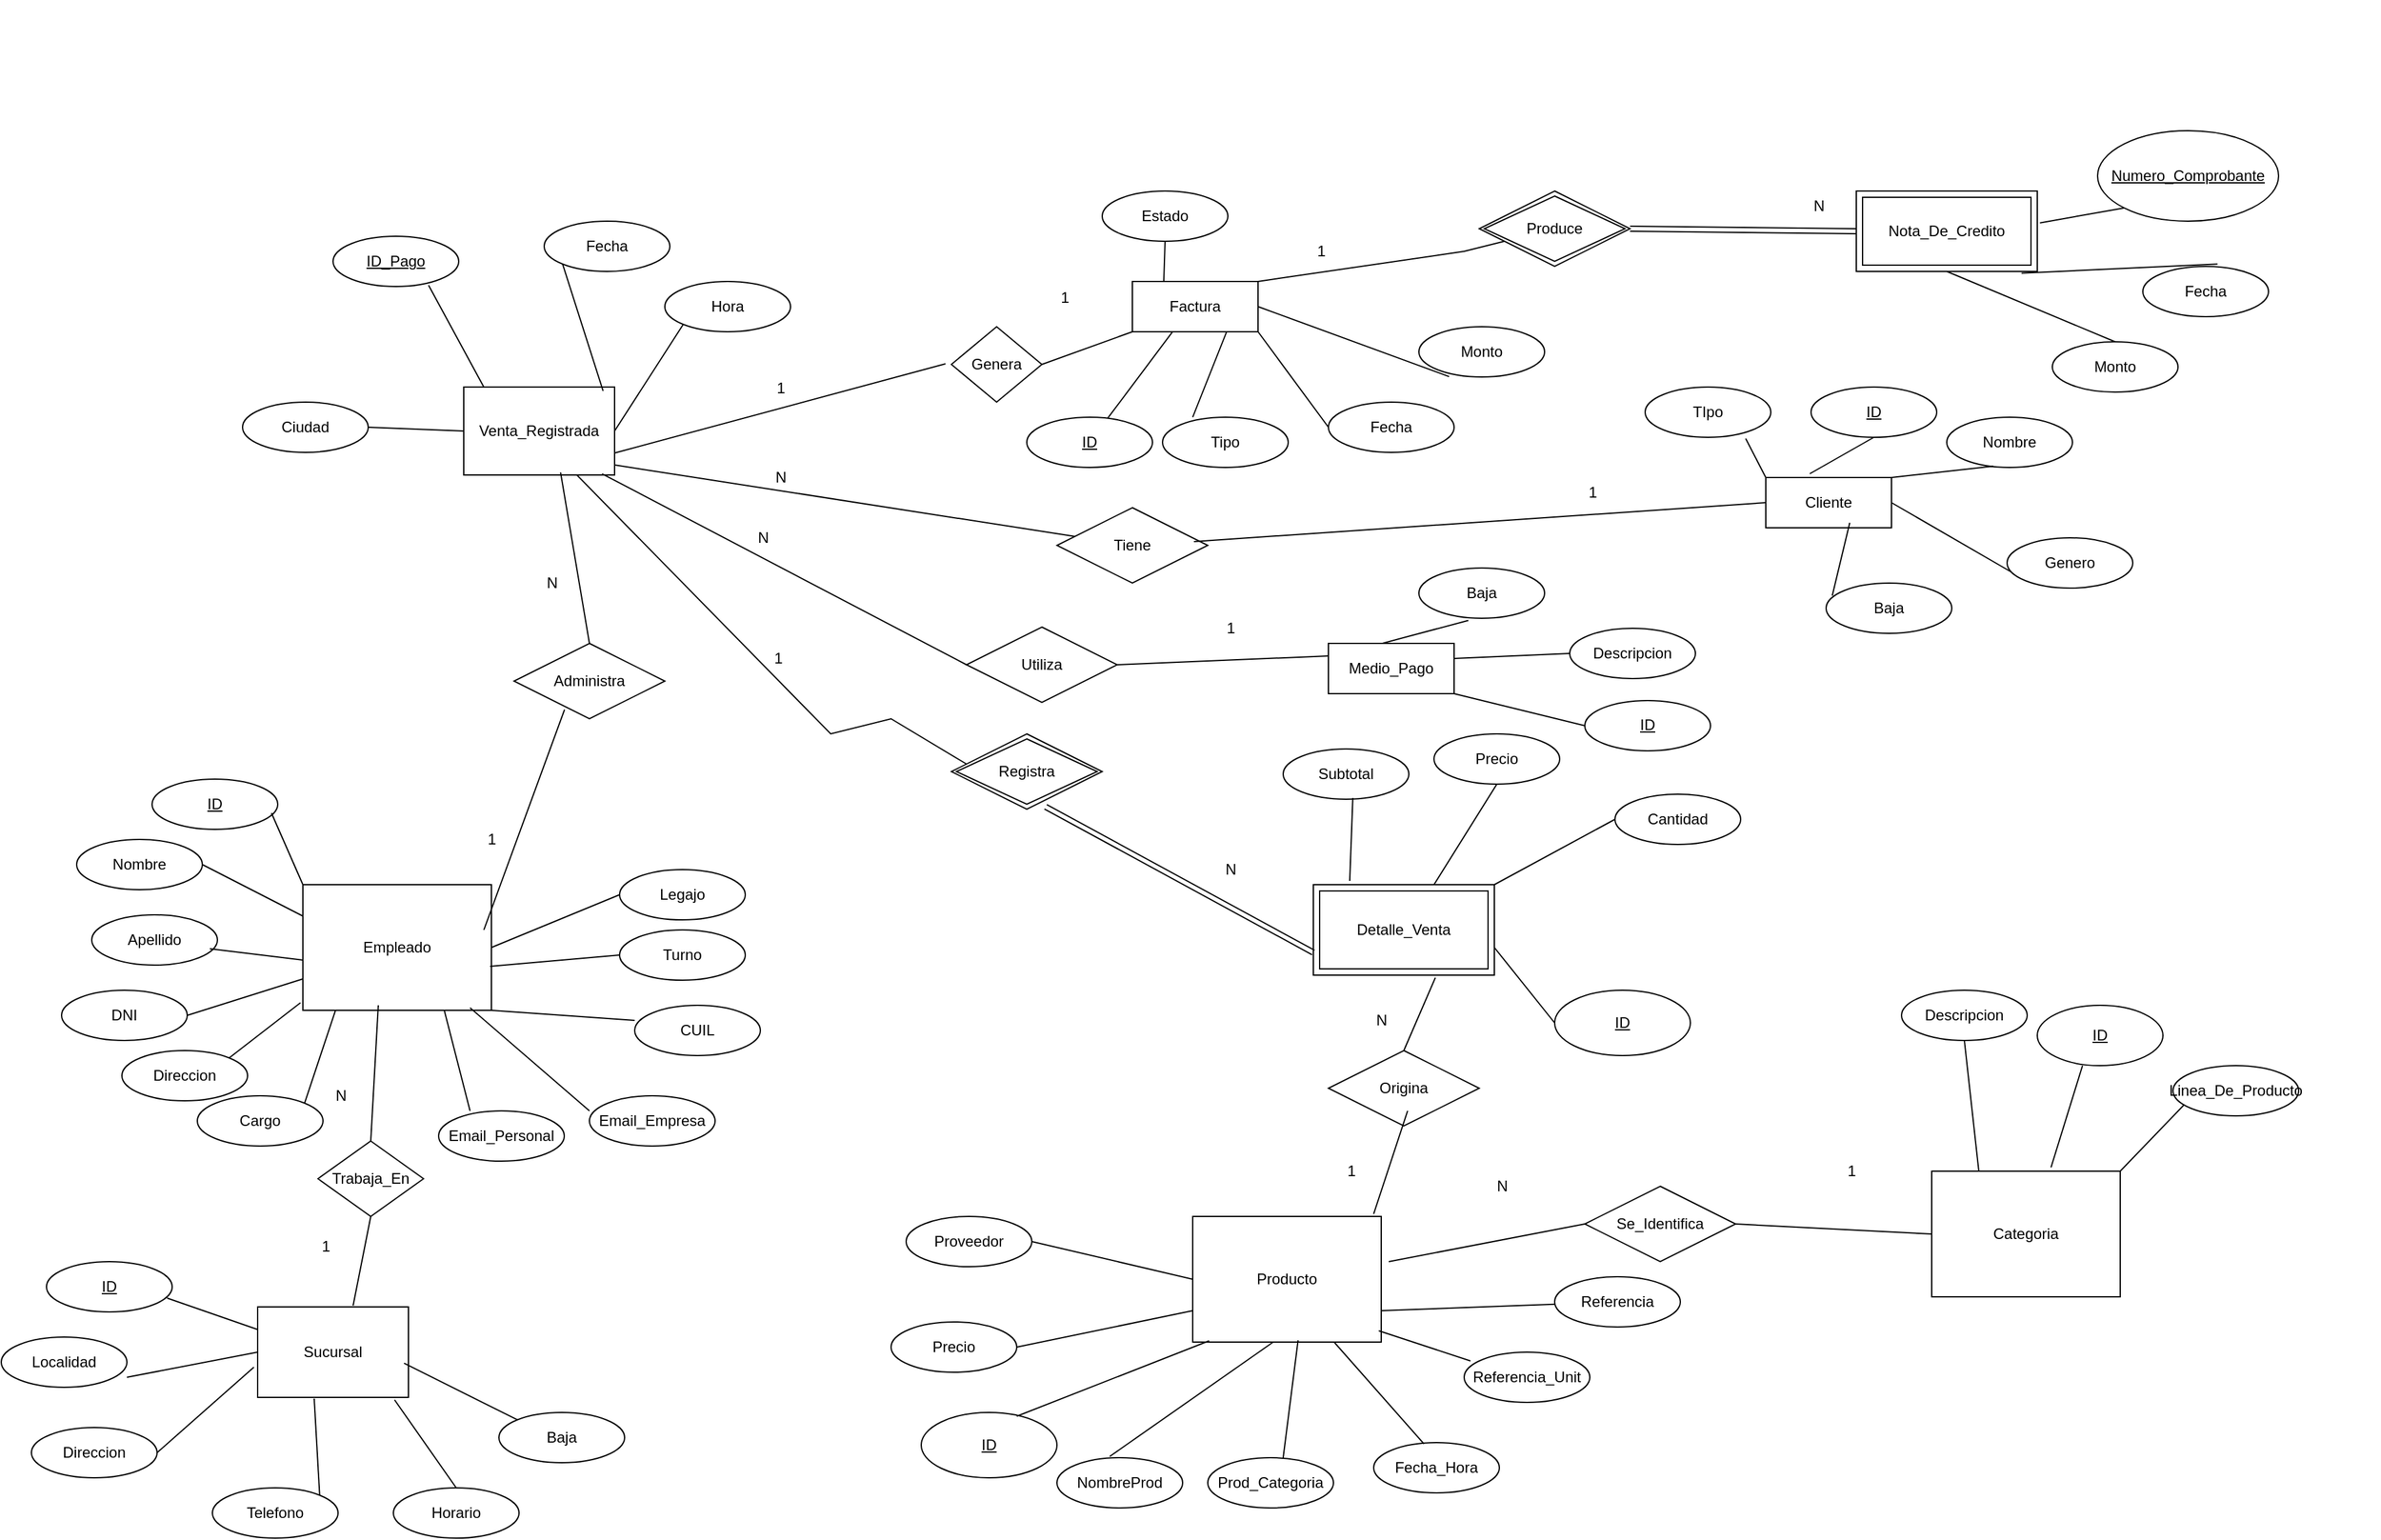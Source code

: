 <mxfile version="26.0.16">
  <diagram name="Página-1" id="UsycYZGFSsphmftQ30QH">
    <mxGraphModel dx="1183" dy="2672" grid="1" gridSize="12" guides="0" tooltips="1" connect="1" arrows="1" fold="1" page="1" pageScale="1" pageWidth="2200" pageHeight="2200" math="0" shadow="0">
      <root>
        <mxCell id="0" />
        <mxCell id="1" parent="0" />
        <mxCell id="an_xKArvUmKsYVzUiVtq-6" value="Venta_Registrada" style="whiteSpace=wrap;html=1;align=center;perimeterSpacing=0;strokeWidth=1;" parent="1" vertex="1">
          <mxGeometry x="512" y="252" width="120" height="70" as="geometry" />
        </mxCell>
        <mxCell id="an_xKArvUmKsYVzUiVtq-10" value="Ciudad" style="ellipse;whiteSpace=wrap;html=1;align=center;" parent="1" vertex="1">
          <mxGeometry x="336" y="264" width="100" height="40" as="geometry" />
        </mxCell>
        <mxCell id="an_xKArvUmKsYVzUiVtq-11" value="Cliente" style="whiteSpace=wrap;html=1;align=center;" parent="1" vertex="1">
          <mxGeometry x="1548" y="324" width="100" height="40" as="geometry" />
        </mxCell>
        <mxCell id="an_xKArvUmKsYVzUiVtq-12" value="ID_Pago" style="ellipse;whiteSpace=wrap;html=1;align=center;fontStyle=4;" parent="1" vertex="1">
          <mxGeometry x="408" y="132" width="100" height="40" as="geometry" />
        </mxCell>
        <mxCell id="an_xKArvUmKsYVzUiVtq-13" value="ID" style="ellipse;whiteSpace=wrap;html=1;align=center;fontStyle=4;" parent="1" vertex="1">
          <mxGeometry x="1584" y="252" width="100" height="40" as="geometry" />
        </mxCell>
        <mxCell id="an_xKArvUmKsYVzUiVtq-17" value="ID" style="ellipse;whiteSpace=wrap;html=1;align=center;fontStyle=4;" parent="1" vertex="1">
          <mxGeometry x="876" y="1068" width="108" height="52" as="geometry" />
        </mxCell>
        <mxCell id="an_xKArvUmKsYVzUiVtq-20" value="Fecha" style="ellipse;whiteSpace=wrap;html=1;align=center;" parent="1" vertex="1">
          <mxGeometry x="576" y="120" width="100" height="40" as="geometry" />
        </mxCell>
        <mxCell id="an_xKArvUmKsYVzUiVtq-26" value="Hora" style="ellipse;whiteSpace=wrap;html=1;align=center;" parent="1" vertex="1">
          <mxGeometry x="672" y="168" width="100" height="40" as="geometry" />
        </mxCell>
        <mxCell id="an_xKArvUmKsYVzUiVtq-27" value="Descripcion" style="ellipse;whiteSpace=wrap;html=1;align=center;" parent="1" vertex="1">
          <mxGeometry x="1392" y="444" width="100" height="40" as="geometry" />
        </mxCell>
        <mxCell id="an_xKArvUmKsYVzUiVtq-40" value="Tiene" style="shape=rhombus;perimeter=rhombusPerimeter;whiteSpace=wrap;html=1;align=center;" parent="1" vertex="1">
          <mxGeometry x="984" y="348" width="120" height="60" as="geometry" />
        </mxCell>
        <mxCell id="an_xKArvUmKsYVzUiVtq-42" value="Utiliza" style="shape=rhombus;perimeter=rhombusPerimeter;whiteSpace=wrap;html=1;align=center;" parent="1" vertex="1">
          <mxGeometry x="912" y="443" width="120" height="60" as="geometry" />
        </mxCell>
        <mxCell id="an_xKArvUmKsYVzUiVtq-43" value="Administra" style="shape=rhombus;perimeter=rhombusPerimeter;whiteSpace=wrap;html=1;align=center;" parent="1" vertex="1">
          <mxGeometry x="552" y="456" width="120" height="60" as="geometry" />
        </mxCell>
        <mxCell id="an_xKArvUmKsYVzUiVtq-47" value="1" style="text;html=1;align=center;verticalAlign=middle;resizable=0;points=[];autosize=1;strokeColor=none;fillColor=none;" parent="1" vertex="1">
          <mxGeometry x="1392" y="324" width="36" height="24" as="geometry" />
        </mxCell>
        <mxCell id="an_xKArvUmKsYVzUiVtq-51" value="Nombre" style="ellipse;whiteSpace=wrap;html=1;align=center;" parent="1" vertex="1">
          <mxGeometry x="1692" y="276" width="100" height="40" as="geometry" />
        </mxCell>
        <mxCell id="an_xKArvUmKsYVzUiVtq-52" value="Genero" style="ellipse;whiteSpace=wrap;html=1;align=center;" parent="1" vertex="1">
          <mxGeometry x="1740" y="372" width="100" height="40" as="geometry" />
        </mxCell>
        <mxCell id="an_xKArvUmKsYVzUiVtq-55" value="TIpo" style="ellipse;whiteSpace=wrap;html=1;align=center;" parent="1" vertex="1">
          <mxGeometry x="1452" y="252" width="100" height="40" as="geometry" />
        </mxCell>
        <mxCell id="an_xKArvUmKsYVzUiVtq-58" value="N" style="text;html=1;align=center;verticalAlign=middle;resizable=0;points=[];autosize=1;strokeColor=none;fillColor=none;" parent="1" vertex="1">
          <mxGeometry x="732" y="360" width="36" height="24" as="geometry" />
        </mxCell>
        <mxCell id="an_xKArvUmKsYVzUiVtq-66" value="" style="endArrow=none;html=1;rounded=0;entryX=0;entryY=0.5;entryDx=0;entryDy=0;exitX=0.908;exitY=0.45;exitDx=0;exitDy=0;exitPerimeter=0;" parent="1" source="an_xKArvUmKsYVzUiVtq-40" target="an_xKArvUmKsYVzUiVtq-11" edge="1">
          <mxGeometry width="50" height="50" relative="1" as="geometry">
            <mxPoint x="1044" y="458" as="sourcePoint" />
            <mxPoint x="1094" y="408" as="targetPoint" />
          </mxGeometry>
        </mxCell>
        <mxCell id="an_xKArvUmKsYVzUiVtq-67" value="Medio_Pago" style="whiteSpace=wrap;html=1;align=center;" parent="1" vertex="1">
          <mxGeometry x="1200" y="456" width="100" height="40" as="geometry" />
        </mxCell>
        <mxCell id="an_xKArvUmKsYVzUiVtq-68" value="1" style="text;html=1;align=center;verticalAlign=middle;resizable=0;points=[];autosize=1;strokeColor=none;fillColor=none;" parent="1" vertex="1">
          <mxGeometry x="1104" y="432" width="36" height="24" as="geometry" />
        </mxCell>
        <mxCell id="an_xKArvUmKsYVzUiVtq-73" value="ID" style="ellipse;whiteSpace=wrap;html=1;align=center;fontStyle=4;" parent="1" vertex="1">
          <mxGeometry x="1404" y="501.48" width="100" height="40" as="geometry" />
        </mxCell>
        <mxCell id="an_xKArvUmKsYVzUiVtq-75" value="" style="endArrow=none;html=1;rounded=0;entryX=0;entryY=0.25;entryDx=0;entryDy=0;exitX=1;exitY=0.5;exitDx=0;exitDy=0;" parent="1" source="an_xKArvUmKsYVzUiVtq-42" target="an_xKArvUmKsYVzUiVtq-67" edge="1">
          <mxGeometry width="50" height="50" relative="1" as="geometry">
            <mxPoint x="1068" y="529" as="sourcePoint" />
            <mxPoint x="1118" y="479" as="targetPoint" />
          </mxGeometry>
        </mxCell>
        <mxCell id="an_xKArvUmKsYVzUiVtq-77" value="N" style="text;html=1;align=center;verticalAlign=middle;resizable=0;points=[];autosize=1;strokeColor=none;fillColor=none;" parent="1" vertex="1">
          <mxGeometry x="746" y="312" width="36" height="24" as="geometry" />
        </mxCell>
        <mxCell id="an_xKArvUmKsYVzUiVtq-92" style="edgeStyle=none;rounded=0;orthogonalLoop=1;jettySize=auto;html=1;" parent="1" source="an_xKArvUmKsYVzUiVtq-82" edge="1">
          <mxGeometry relative="1" as="geometry">
            <mxPoint x="492" y="668" as="targetPoint" />
          </mxGeometry>
        </mxCell>
        <mxCell id="an_xKArvUmKsYVzUiVtq-82" value="Empleado" style="whiteSpace=wrap;html=1;align=center;" parent="1" vertex="1">
          <mxGeometry x="384" y="648" width="150" height="100" as="geometry" />
        </mxCell>
        <mxCell id="an_xKArvUmKsYVzUiVtq-85" value="ID" style="ellipse;whiteSpace=wrap;html=1;align=center;fontStyle=4;" parent="1" vertex="1">
          <mxGeometry x="264" y="564" width="100" height="40" as="geometry" />
        </mxCell>
        <mxCell id="an_xKArvUmKsYVzUiVtq-87" value="1" style="text;html=1;align=center;verticalAlign=middle;resizable=0;points=[];autosize=1;strokeColor=none;fillColor=none;" parent="1" vertex="1">
          <mxGeometry x="516" y="600" width="36" height="24" as="geometry" />
        </mxCell>
        <mxCell id="an_xKArvUmKsYVzUiVtq-89" value="N" style="text;html=1;align=center;verticalAlign=middle;resizable=0;points=[];autosize=1;strokeColor=none;fillColor=none;" parent="1" vertex="1">
          <mxGeometry x="564" y="396" width="36" height="24" as="geometry" />
        </mxCell>
        <mxCell id="an_xKArvUmKsYVzUiVtq-93" value="Email_Empresa" style="ellipse;whiteSpace=wrap;html=1;align=center;" parent="1" vertex="1">
          <mxGeometry x="612" y="816" width="100" height="40" as="geometry" />
        </mxCell>
        <mxCell id="an_xKArvUmKsYVzUiVtq-94" value="Email_Personal" style="ellipse;whiteSpace=wrap;html=1;align=center;" parent="1" vertex="1">
          <mxGeometry x="492" y="828" width="100" height="40" as="geometry" />
        </mxCell>
        <mxCell id="an_xKArvUmKsYVzUiVtq-95" value="Direccion" style="ellipse;whiteSpace=wrap;html=1;align=center;" parent="1" vertex="1">
          <mxGeometry x="240" y="780" width="100" height="40" as="geometry" />
        </mxCell>
        <mxCell id="an_xKArvUmKsYVzUiVtq-96" value="DNI" style="ellipse;whiteSpace=wrap;html=1;align=center;" parent="1" vertex="1">
          <mxGeometry x="192" y="732" width="100" height="40" as="geometry" />
        </mxCell>
        <mxCell id="an_xKArvUmKsYVzUiVtq-97" value="Apellido" style="ellipse;whiteSpace=wrap;html=1;align=center;" parent="1" vertex="1">
          <mxGeometry x="216" y="672" width="100" height="40" as="geometry" />
        </mxCell>
        <mxCell id="an_xKArvUmKsYVzUiVtq-98" value="Nombre" style="ellipse;whiteSpace=wrap;html=1;align=center;" parent="1" vertex="1">
          <mxGeometry x="204" y="612" width="100" height="40" as="geometry" />
        </mxCell>
        <mxCell id="an_xKArvUmKsYVzUiVtq-99" value="" style="endArrow=none;html=1;rounded=0;entryX=0.335;entryY=0.878;entryDx=0;entryDy=0;entryPerimeter=0;exitX=0.96;exitY=0.36;exitDx=0;exitDy=0;exitPerimeter=0;" parent="1" source="an_xKArvUmKsYVzUiVtq-82" target="an_xKArvUmKsYVzUiVtq-43" edge="1">
          <mxGeometry width="50" height="50" relative="1" as="geometry">
            <mxPoint x="576" y="686" as="sourcePoint" />
            <mxPoint x="626" y="636" as="targetPoint" />
          </mxGeometry>
        </mxCell>
        <mxCell id="an_xKArvUmKsYVzUiVtq-100" value="Descripcion" style="ellipse;whiteSpace=wrap;html=1;align=center;" parent="1" vertex="1">
          <mxGeometry x="1656" y="732" width="100" height="40" as="geometry" />
        </mxCell>
        <mxCell id="an_xKArvUmKsYVzUiVtq-101" value="Cargo" style="ellipse;whiteSpace=wrap;html=1;align=center;" parent="1" vertex="1">
          <mxGeometry x="300" y="816" width="100" height="40" as="geometry" />
        </mxCell>
        <mxCell id="an_xKArvUmKsYVzUiVtq-102" value="CUIL" style="ellipse;whiteSpace=wrap;html=1;align=center;" parent="1" vertex="1">
          <mxGeometry x="648" y="744" width="100" height="40" as="geometry" />
        </mxCell>
        <mxCell id="an_xKArvUmKsYVzUiVtq-105" value="Turno" style="ellipse;whiteSpace=wrap;html=1;align=center;" parent="1" vertex="1">
          <mxGeometry x="636" y="684" width="100" height="40" as="geometry" />
        </mxCell>
        <mxCell id="an_xKArvUmKsYVzUiVtq-117" value="ID" style="ellipse;whiteSpace=wrap;html=1;align=center;fontStyle=4;" parent="1" vertex="1">
          <mxGeometry x="1764" y="744" width="100" height="48" as="geometry" />
        </mxCell>
        <mxCell id="an_xKArvUmKsYVzUiVtq-120" value="Linea_De_Producto" style="ellipse;whiteSpace=wrap;html=1;align=center;" parent="1" vertex="1">
          <mxGeometry x="1872" y="792" width="100" height="40" as="geometry" />
        </mxCell>
        <mxCell id="an_xKArvUmKsYVzUiVtq-123" value="Categoria" style="whiteSpace=wrap;html=1;align=center;" parent="1" vertex="1">
          <mxGeometry x="1680" y="876" width="150" height="100" as="geometry" />
        </mxCell>
        <mxCell id="an_xKArvUmKsYVzUiVtq-125" value="Producto" style="whiteSpace=wrap;html=1;align=center;" parent="1" vertex="1">
          <mxGeometry x="1092" y="912" width="150" height="100" as="geometry" />
        </mxCell>
        <mxCell id="an_xKArvUmKsYVzUiVtq-129" value="Se_Identifica" style="shape=rhombus;perimeter=rhombusPerimeter;whiteSpace=wrap;html=1;align=center;" parent="1" vertex="1">
          <mxGeometry x="1404" y="888" width="120" height="60" as="geometry" />
        </mxCell>
        <mxCell id="an_xKArvUmKsYVzUiVtq-130" value="1" style="text;html=1;align=center;verticalAlign=middle;resizable=0;points=[];autosize=1;strokeColor=none;fillColor=none;" parent="1" vertex="1">
          <mxGeometry x="1598" y="864" width="36" height="24" as="geometry" />
        </mxCell>
        <mxCell id="an_xKArvUmKsYVzUiVtq-131" value="N" style="text;html=1;align=center;verticalAlign=middle;resizable=0;points=[];autosize=1;strokeColor=none;fillColor=none;" parent="1" vertex="1">
          <mxGeometry x="1320" y="876" width="36" height="24" as="geometry" />
        </mxCell>
        <mxCell id="an_xKArvUmKsYVzUiVtq-133" value="" style="endArrow=none;html=1;rounded=0;entryX=0;entryY=0.5;entryDx=0;entryDy=0;exitX=1;exitY=0.5;exitDx=0;exitDy=0;" parent="1" source="an_xKArvUmKsYVzUiVtq-129" target="an_xKArvUmKsYVzUiVtq-123" edge="1">
          <mxGeometry width="50" height="50" relative="1" as="geometry">
            <mxPoint x="1560" y="950" as="sourcePoint" />
            <mxPoint x="1610" y="900" as="targetPoint" />
          </mxGeometry>
        </mxCell>
        <mxCell id="an_xKArvUmKsYVzUiVtq-134" value="Precio" style="ellipse;whiteSpace=wrap;html=1;align=center;" parent="1" vertex="1">
          <mxGeometry x="852" y="996" width="100" height="40" as="geometry" />
        </mxCell>
        <mxCell id="an_xKArvUmKsYVzUiVtq-136" value="Referencia" style="ellipse;whiteSpace=wrap;html=1;align=center;" parent="1" vertex="1">
          <mxGeometry x="1380" y="960" width="100" height="40" as="geometry" />
        </mxCell>
        <mxCell id="an_xKArvUmKsYVzUiVtq-137" value="NombreProd" style="ellipse;whiteSpace=wrap;html=1;align=center;" parent="1" vertex="1">
          <mxGeometry x="984" y="1104" width="100" height="40" as="geometry" />
        </mxCell>
        <mxCell id="an_xKArvUmKsYVzUiVtq-139" value="Referencia_Unit" style="ellipse;whiteSpace=wrap;html=1;align=center;" parent="1" vertex="1">
          <mxGeometry x="1308" y="1020" width="100" height="40" as="geometry" />
        </mxCell>
        <mxCell id="an_xKArvUmKsYVzUiVtq-142" value="Fecha_Hora" style="ellipse;whiteSpace=wrap;html=1;align=center;" parent="1" vertex="1">
          <mxGeometry x="1236" y="1092" width="100" height="40" as="geometry" />
        </mxCell>
        <mxCell id="an_xKArvUmKsYVzUiVtq-149" value="Proveedor" style="ellipse;whiteSpace=wrap;html=1;align=center;" parent="1" vertex="1">
          <mxGeometry x="864" y="912" width="100" height="40" as="geometry" />
        </mxCell>
        <mxCell id="an_xKArvUmKsYVzUiVtq-152" value="ID" style="ellipse;whiteSpace=wrap;html=1;align=center;fontStyle=4;" parent="1" vertex="1">
          <mxGeometry x="1380" y="732" width="108" height="52" as="geometry" />
        </mxCell>
        <mxCell id="an_xKArvUmKsYVzUiVtq-155" value="Cantidad" style="ellipse;whiteSpace=wrap;html=1;align=center;" parent="1" vertex="1">
          <mxGeometry x="1428" y="576" width="100" height="40" as="geometry" />
        </mxCell>
        <mxCell id="an_xKArvUmKsYVzUiVtq-158" value="Origina" style="shape=rhombus;perimeter=rhombusPerimeter;whiteSpace=wrap;html=1;align=center;" parent="1" vertex="1">
          <mxGeometry x="1200" y="780" width="120" height="60" as="geometry" />
        </mxCell>
        <mxCell id="an_xKArvUmKsYVzUiVtq-160" value="" style="endArrow=none;html=1;rounded=0;entryX=0.5;entryY=1;entryDx=0;entryDy=0;" parent="1" edge="1">
          <mxGeometry width="50" height="50" relative="1" as="geometry">
            <mxPoint x="1236" y="910" as="sourcePoint" />
            <mxPoint x="1263" y="828" as="targetPoint" />
          </mxGeometry>
        </mxCell>
        <mxCell id="an_xKArvUmKsYVzUiVtq-162" value="N" style="text;html=1;align=center;verticalAlign=middle;resizable=0;points=[];autosize=1;strokeColor=none;fillColor=none;" parent="1" vertex="1">
          <mxGeometry x="1224" y="744" width="36" height="24" as="geometry" />
        </mxCell>
        <mxCell id="an_xKArvUmKsYVzUiVtq-163" value="1" style="text;html=1;align=center;verticalAlign=middle;resizable=0;points=[];autosize=1;strokeColor=none;fillColor=none;" parent="1" vertex="1">
          <mxGeometry x="1200" y="864" width="36" height="24" as="geometry" />
        </mxCell>
        <mxCell id="an_xKArvUmKsYVzUiVtq-168" value="" style="endArrow=none;html=1;rounded=0;entryX=0.75;entryY=1;entryDx=0;entryDy=0;exitX=0.1;exitY=0.4;exitDx=0;exitDy=0;exitPerimeter=0;" parent="1" source="an_xKArvUmKsYVzUiVtq-237" target="an_xKArvUmKsYVzUiVtq-6" edge="1">
          <mxGeometry width="50" height="50" relative="1" as="geometry">
            <mxPoint x="927.13" y="586.435" as="sourcePoint" />
            <mxPoint x="878" y="492" as="targetPoint" />
            <Array as="points">
              <mxPoint x="852" y="516" />
              <mxPoint x="804" y="528" />
            </Array>
          </mxGeometry>
        </mxCell>
        <mxCell id="an_xKArvUmKsYVzUiVtq-169" value="1" style="text;html=1;align=center;verticalAlign=middle;resizable=0;points=[];autosize=1;strokeColor=none;fillColor=none;" parent="1" vertex="1">
          <mxGeometry x="744" y="456" width="36" height="24" as="geometry" />
        </mxCell>
        <mxCell id="an_xKArvUmKsYVzUiVtq-170" value="N" style="text;html=1;align=center;verticalAlign=middle;resizable=0;points=[];autosize=1;strokeColor=none;fillColor=none;" parent="1" vertex="1">
          <mxGeometry x="1104" y="624" width="36" height="24" as="geometry" />
        </mxCell>
        <mxCell id="an_xKArvUmKsYVzUiVtq-172" value="Sucursal" style="whiteSpace=wrap;html=1;align=center;" parent="1" vertex="1">
          <mxGeometry x="348" y="984" width="120" height="72" as="geometry" />
        </mxCell>
        <mxCell id="an_xKArvUmKsYVzUiVtq-174" value="ID" style="ellipse;whiteSpace=wrap;html=1;align=center;fontStyle=4;" parent="1" vertex="1">
          <mxGeometry x="180" y="948" width="100" height="40" as="geometry" />
        </mxCell>
        <mxCell id="an_xKArvUmKsYVzUiVtq-176" value="Localidad" style="ellipse;whiteSpace=wrap;html=1;align=center;" parent="1" vertex="1">
          <mxGeometry x="144" y="1008" width="100" height="40" as="geometry" />
        </mxCell>
        <mxCell id="an_xKArvUmKsYVzUiVtq-177" value="Direccion" style="ellipse;whiteSpace=wrap;html=1;align=center;" parent="1" vertex="1">
          <mxGeometry x="168" y="1080" width="100" height="40" as="geometry" />
        </mxCell>
        <mxCell id="an_xKArvUmKsYVzUiVtq-178" value="Horario" style="ellipse;whiteSpace=wrap;html=1;align=center;" parent="1" vertex="1">
          <mxGeometry x="456" y="1128" width="100" height="40" as="geometry" />
        </mxCell>
        <mxCell id="an_xKArvUmKsYVzUiVtq-179" value="Telefono" style="ellipse;whiteSpace=wrap;html=1;align=center;" parent="1" vertex="1">
          <mxGeometry x="312" y="1128" width="100" height="40" as="geometry" />
        </mxCell>
        <mxCell id="an_xKArvUmKsYVzUiVtq-180" value="" style="endArrow=none;html=1;rounded=0;entryX=0;entryY=0.25;entryDx=0;entryDy=0;exitX=0.96;exitY=0.725;exitDx=0;exitDy=0;exitPerimeter=0;" parent="1" source="an_xKArvUmKsYVzUiVtq-174" target="an_xKArvUmKsYVzUiVtq-172" edge="1">
          <mxGeometry width="50" height="50" relative="1" as="geometry">
            <mxPoint x="276" y="998" as="sourcePoint" />
            <mxPoint x="326" y="948" as="targetPoint" />
          </mxGeometry>
        </mxCell>
        <mxCell id="an_xKArvUmKsYVzUiVtq-181" value="" style="endArrow=none;html=1;rounded=0;entryX=0;entryY=0.5;entryDx=0;entryDy=0;exitX=1;exitY=0.5;exitDx=0;exitDy=0;" parent="1" target="an_xKArvUmKsYVzUiVtq-172" edge="1">
          <mxGeometry width="50" height="50" relative="1" as="geometry">
            <mxPoint x="244" y="1040" as="sourcePoint" />
            <mxPoint x="302" y="1056" as="targetPoint" />
          </mxGeometry>
        </mxCell>
        <mxCell id="an_xKArvUmKsYVzUiVtq-182" value="" style="endArrow=none;html=1;rounded=0;entryX=-0.025;entryY=0.667;entryDx=0;entryDy=0;entryPerimeter=0;exitX=1;exitY=0.5;exitDx=0;exitDy=0;" parent="1" source="an_xKArvUmKsYVzUiVtq-177" target="an_xKArvUmKsYVzUiVtq-172" edge="1">
          <mxGeometry width="50" height="50" relative="1" as="geometry">
            <mxPoint x="276" y="1094" as="sourcePoint" />
            <mxPoint x="326" y="1044" as="targetPoint" />
          </mxGeometry>
        </mxCell>
        <mxCell id="an_xKArvUmKsYVzUiVtq-183" value="" style="endArrow=none;html=1;rounded=0;exitX=1;exitY=0;exitDx=0;exitDy=0;entryX=0.375;entryY=1.014;entryDx=0;entryDy=0;entryPerimeter=0;" parent="1" source="an_xKArvUmKsYVzUiVtq-179" target="an_xKArvUmKsYVzUiVtq-172" edge="1">
          <mxGeometry width="50" height="50" relative="1" as="geometry">
            <mxPoint x="432" y="1142" as="sourcePoint" />
            <mxPoint x="482" y="1092" as="targetPoint" />
          </mxGeometry>
        </mxCell>
        <mxCell id="an_xKArvUmKsYVzUiVtq-184" value="" style="endArrow=none;html=1;rounded=0;exitX=0.908;exitY=1.028;exitDx=0;exitDy=0;exitPerimeter=0;entryX=0.5;entryY=0;entryDx=0;entryDy=0;" parent="1" source="an_xKArvUmKsYVzUiVtq-172" target="an_xKArvUmKsYVzUiVtq-178" edge="1">
          <mxGeometry width="50" height="50" relative="1" as="geometry">
            <mxPoint x="504" y="1094" as="sourcePoint" />
            <mxPoint x="516" y="1116" as="targetPoint" />
          </mxGeometry>
        </mxCell>
        <mxCell id="an_xKArvUmKsYVzUiVtq-188" value="1" style="text;html=1;align=center;verticalAlign=middle;resizable=0;points=[];autosize=1;strokeColor=none;fillColor=none;" parent="1" vertex="1">
          <mxGeometry x="384" y="924" width="36" height="24" as="geometry" />
        </mxCell>
        <mxCell id="an_xKArvUmKsYVzUiVtq-189" value="N" style="text;html=1;align=center;verticalAlign=middle;resizable=0;points=[];autosize=1;strokeColor=none;fillColor=none;" parent="1" vertex="1">
          <mxGeometry x="396" y="804" width="36" height="24" as="geometry" />
        </mxCell>
        <mxCell id="an_xKArvUmKsYVzUiVtq-206" value="Factura" style="whiteSpace=wrap;html=1;align=center;" parent="1" vertex="1">
          <mxGeometry x="1044" y="168" width="100" height="40" as="geometry" />
        </mxCell>
        <mxCell id="an_xKArvUmKsYVzUiVtq-207" value="Genera" style="shape=rhombus;perimeter=rhombusPerimeter;whiteSpace=wrap;html=1;align=center;" parent="1" vertex="1">
          <mxGeometry x="900" y="204" width="72" height="60" as="geometry" />
        </mxCell>
        <mxCell id="an_xKArvUmKsYVzUiVtq-208" value="" style="endArrow=none;html=1;rounded=0;entryX=0;entryY=1;entryDx=0;entryDy=0;exitX=1;exitY=0.5;exitDx=0;exitDy=0;" parent="1" source="an_xKArvUmKsYVzUiVtq-207" target="an_xKArvUmKsYVzUiVtq-206" edge="1">
          <mxGeometry width="50" height="50" relative="1" as="geometry">
            <mxPoint x="972" y="266" as="sourcePoint" />
            <mxPoint x="1022" y="216" as="targetPoint" />
          </mxGeometry>
        </mxCell>
        <mxCell id="an_xKArvUmKsYVzUiVtq-209" value="" style="endArrow=none;html=1;rounded=0;entryX=-0.065;entryY=0.492;entryDx=0;entryDy=0;entryPerimeter=0;exitX=1;exitY=0.75;exitDx=0;exitDy=0;" parent="1" source="an_xKArvUmKsYVzUiVtq-6" target="an_xKArvUmKsYVzUiVtq-207" edge="1">
          <mxGeometry width="50" height="50" relative="1" as="geometry">
            <mxPoint x="660" y="300" as="sourcePoint" />
            <mxPoint x="840" y="240" as="targetPoint" />
          </mxGeometry>
        </mxCell>
        <mxCell id="an_xKArvUmKsYVzUiVtq-210" value="" style="endArrow=none;html=1;rounded=0;exitX=1;exitY=0.5;exitDx=0;exitDy=0;entryX=0;entryY=1;entryDx=0;entryDy=0;" parent="1" source="an_xKArvUmKsYVzUiVtq-6" target="an_xKArvUmKsYVzUiVtq-26" edge="1">
          <mxGeometry width="50" height="50" relative="1" as="geometry">
            <mxPoint x="720" y="242" as="sourcePoint" />
            <mxPoint x="770" y="192" as="targetPoint" />
          </mxGeometry>
        </mxCell>
        <mxCell id="an_xKArvUmKsYVzUiVtq-211" value="1" style="text;html=1;align=center;verticalAlign=middle;resizable=0;points=[];autosize=1;strokeColor=none;fillColor=none;" parent="1" vertex="1">
          <mxGeometry x="746" y="241" width="36" height="24" as="geometry" />
        </mxCell>
        <mxCell id="an_xKArvUmKsYVzUiVtq-212" value="1" style="text;html=1;align=center;verticalAlign=middle;resizable=0;points=[];autosize=1;strokeColor=none;fillColor=none;" parent="1" vertex="1">
          <mxGeometry x="972" y="169" width="36" height="24" as="geometry" />
        </mxCell>
        <mxCell id="an_xKArvUmKsYVzUiVtq-213" value="" style="endArrow=none;html=1;rounded=0;entryX=0;entryY=1;entryDx=0;entryDy=0;exitX=0.924;exitY=0.045;exitDx=0;exitDy=0;exitPerimeter=0;" parent="1" source="an_xKArvUmKsYVzUiVtq-6" target="an_xKArvUmKsYVzUiVtq-20" edge="1">
          <mxGeometry width="50" height="50" relative="1" as="geometry">
            <mxPoint x="636" y="218" as="sourcePoint" />
            <mxPoint x="686" y="168" as="targetPoint" />
          </mxGeometry>
        </mxCell>
        <mxCell id="an_xKArvUmKsYVzUiVtq-215" value="Tipo" style="ellipse;whiteSpace=wrap;html=1;align=center;" parent="1" vertex="1">
          <mxGeometry x="1068" y="276" width="100" height="40" as="geometry" />
        </mxCell>
        <mxCell id="an_xKArvUmKsYVzUiVtq-216" value="Fecha" style="ellipse;whiteSpace=wrap;html=1;align=center;" parent="1" vertex="1">
          <mxGeometry x="1200" y="264" width="100" height="40" as="geometry" />
        </mxCell>
        <mxCell id="an_xKArvUmKsYVzUiVtq-217" value="" style="endArrow=none;html=1;rounded=0;entryX=0.322;entryY=0.992;entryDx=0;entryDy=0;entryPerimeter=0;" parent="1" source="an_xKArvUmKsYVzUiVtq-223" target="an_xKArvUmKsYVzUiVtq-206" edge="1">
          <mxGeometry width="50" height="50" relative="1" as="geometry">
            <mxPoint x="1050.3" y="277.68" as="sourcePoint" />
            <mxPoint x="1106" y="216" as="targetPoint" />
          </mxGeometry>
        </mxCell>
        <mxCell id="an_xKArvUmKsYVzUiVtq-218" value="" style="endArrow=none;html=1;rounded=0;exitX=0.24;exitY=0;exitDx=0;exitDy=0;exitPerimeter=0;entryX=0.75;entryY=1;entryDx=0;entryDy=0;" parent="1" source="an_xKArvUmKsYVzUiVtq-215" target="an_xKArvUmKsYVzUiVtq-206" edge="1">
          <mxGeometry width="50" height="50" relative="1" as="geometry">
            <mxPoint x="1104" y="298" as="sourcePoint" />
            <mxPoint x="1130" y="228" as="targetPoint" />
          </mxGeometry>
        </mxCell>
        <mxCell id="an_xKArvUmKsYVzUiVtq-219" value="" style="endArrow=none;html=1;rounded=0;exitX=0;exitY=0.5;exitDx=0;exitDy=0;entryX=1;entryY=1;entryDx=0;entryDy=0;" parent="1" source="an_xKArvUmKsYVzUiVtq-216" target="an_xKArvUmKsYVzUiVtq-206" edge="1">
          <mxGeometry width="50" height="50" relative="1" as="geometry">
            <mxPoint x="1197" y="248" as="sourcePoint" />
            <mxPoint x="1176" y="192" as="targetPoint" />
          </mxGeometry>
        </mxCell>
        <mxCell id="an_xKArvUmKsYVzUiVtq-220" value="Monto" style="ellipse;whiteSpace=wrap;html=1;align=center;" parent="1" vertex="1">
          <mxGeometry x="1272" y="204" width="100" height="40" as="geometry" />
        </mxCell>
        <mxCell id="an_xKArvUmKsYVzUiVtq-222" value="" style="endArrow=none;html=1;rounded=0;entryX=0.24;entryY=0.992;entryDx=0;entryDy=0;entryPerimeter=0;exitX=1;exitY=0.5;exitDx=0;exitDy=0;" parent="1" source="an_xKArvUmKsYVzUiVtq-206" target="an_xKArvUmKsYVzUiVtq-220" edge="1">
          <mxGeometry width="50" height="50" relative="1" as="geometry">
            <mxPoint x="1152" y="206" as="sourcePoint" />
            <mxPoint x="1202" y="156" as="targetPoint" />
          </mxGeometry>
        </mxCell>
        <mxCell id="an_xKArvUmKsYVzUiVtq-223" value="ID" style="ellipse;whiteSpace=wrap;html=1;align=center;fontStyle=4;" parent="1" vertex="1">
          <mxGeometry x="960" y="276" width="100" height="40" as="geometry" />
        </mxCell>
        <mxCell id="an_xKArvUmKsYVzUiVtq-225" value="" style="endArrow=none;html=1;rounded=0;entryX=0;entryY=0.5;entryDx=0;entryDy=0;exitX=1;exitY=0;exitDx=0;exitDy=0;" parent="1" target="an_xKArvUmKsYVzUiVtq-27" edge="1">
          <mxGeometry width="50" height="50" relative="1" as="geometry">
            <mxPoint x="1300.0" y="468" as="sourcePoint" />
            <mxPoint x="1391.2" y="408" as="targetPoint" />
          </mxGeometry>
        </mxCell>
        <mxCell id="an_xKArvUmKsYVzUiVtq-227" value="" style="endArrow=none;html=1;rounded=0;entryX=0;entryY=0.5;entryDx=0;entryDy=0;exitX=1;exitY=1;exitDx=0;exitDy=0;" parent="1" source="an_xKArvUmKsYVzUiVtq-67" target="an_xKArvUmKsYVzUiVtq-73" edge="1">
          <mxGeometry width="50" height="50" relative="1" as="geometry">
            <mxPoint x="1332" y="528.48" as="sourcePoint" />
            <mxPoint x="1382" y="478.48" as="targetPoint" />
          </mxGeometry>
        </mxCell>
        <mxCell id="an_xKArvUmKsYVzUiVtq-229" value="" style="endArrow=none;html=1;rounded=0;entryX=0;entryY=0.5;entryDx=0;entryDy=0;exitX=1;exitY=0;exitDx=0;exitDy=0;" parent="1" source="an_xKArvUmKsYVzUiVtq-238" target="an_xKArvUmKsYVzUiVtq-155" edge="1">
          <mxGeometry width="50" height="50" relative="1" as="geometry">
            <mxPoint x="1332" y="636" as="sourcePoint" />
            <mxPoint x="1394" y="588" as="targetPoint" />
          </mxGeometry>
        </mxCell>
        <mxCell id="an_xKArvUmKsYVzUiVtq-230" value="Subtotal" style="ellipse;whiteSpace=wrap;html=1;align=center;" parent="1" vertex="1">
          <mxGeometry x="1164" y="540" width="100" height="40" as="geometry" />
        </mxCell>
        <mxCell id="an_xKArvUmKsYVzUiVtq-231" value="" style="endArrow=none;html=1;rounded=0;entryX=0.554;entryY=0.974;entryDx=0;entryDy=0;entryPerimeter=0;exitX=0.201;exitY=-0.042;exitDx=0;exitDy=0;exitPerimeter=0;" parent="1" source="an_xKArvUmKsYVzUiVtq-238" target="an_xKArvUmKsYVzUiVtq-230" edge="1">
          <mxGeometry width="50" height="50" relative="1" as="geometry">
            <mxPoint x="1214.1" y="635.2" as="sourcePoint" />
            <mxPoint x="1214" y="576" as="targetPoint" />
          </mxGeometry>
        </mxCell>
        <mxCell id="an_xKArvUmKsYVzUiVtq-232" value="Precio" style="ellipse;whiteSpace=wrap;html=1;align=center;" parent="1" vertex="1">
          <mxGeometry x="1284" y="528" width="100" height="40" as="geometry" />
        </mxCell>
        <mxCell id="an_xKArvUmKsYVzUiVtq-233" value="" style="endArrow=none;html=1;rounded=0;entryX=0.5;entryY=1;entryDx=0;entryDy=0;" parent="1" target="an_xKArvUmKsYVzUiVtq-232" edge="1">
          <mxGeometry width="50" height="50" relative="1" as="geometry">
            <mxPoint x="1284" y="648" as="sourcePoint" />
            <mxPoint x="1346" y="588" as="targetPoint" />
          </mxGeometry>
        </mxCell>
        <mxCell id="an_xKArvUmKsYVzUiVtq-234" value="Trabaja_En" style="shape=rhombus;perimeter=rhombusPerimeter;whiteSpace=wrap;html=1;align=center;" parent="1" vertex="1">
          <mxGeometry x="396" y="852" width="84" height="60" as="geometry" />
        </mxCell>
        <mxCell id="an_xKArvUmKsYVzUiVtq-235" value="" style="endArrow=none;html=1;rounded=0;entryX=0.4;entryY=0.96;entryDx=0;entryDy=0;entryPerimeter=0;exitX=0.5;exitY=0;exitDx=0;exitDy=0;" parent="1" source="an_xKArvUmKsYVzUiVtq-234" target="an_xKArvUmKsYVzUiVtq-82" edge="1">
          <mxGeometry width="50" height="50" relative="1" as="geometry">
            <mxPoint x="432" y="830" as="sourcePoint" />
            <mxPoint x="482" y="780" as="targetPoint" />
          </mxGeometry>
        </mxCell>
        <mxCell id="an_xKArvUmKsYVzUiVtq-236" value="" style="endArrow=none;html=1;rounded=0;entryX=0.5;entryY=1;entryDx=0;entryDy=0;exitX=0.633;exitY=-0.014;exitDx=0;exitDy=0;exitPerimeter=0;" parent="1" source="an_xKArvUmKsYVzUiVtq-172" target="an_xKArvUmKsYVzUiVtq-234" edge="1">
          <mxGeometry width="50" height="50" relative="1" as="geometry">
            <mxPoint x="420" y="972" as="sourcePoint" />
            <mxPoint x="470" y="924" as="targetPoint" />
          </mxGeometry>
        </mxCell>
        <mxCell id="an_xKArvUmKsYVzUiVtq-237" value="Registra" style="shape=rhombus;double=1;perimeter=rhombusPerimeter;whiteSpace=wrap;html=1;align=center;" parent="1" vertex="1">
          <mxGeometry x="900" y="528" width="120" height="60" as="geometry" />
        </mxCell>
        <mxCell id="an_xKArvUmKsYVzUiVtq-238" value="Detalle_Venta" style="shape=ext;margin=3;double=1;whiteSpace=wrap;html=1;align=center;" parent="1" vertex="1">
          <mxGeometry x="1188" y="648" width="144" height="72" as="geometry" />
        </mxCell>
        <mxCell id="an_xKArvUmKsYVzUiVtq-240" value="" style="endArrow=none;html=1;rounded=0;entryX=0.674;entryY=1.028;entryDx=0;entryDy=0;entryPerimeter=0;exitX=0.5;exitY=0;exitDx=0;exitDy=0;" parent="1" source="an_xKArvUmKsYVzUiVtq-158" target="an_xKArvUmKsYVzUiVtq-238" edge="1">
          <mxGeometry width="50" height="50" relative="1" as="geometry">
            <mxPoint x="1260" y="794" as="sourcePoint" />
            <mxPoint x="1310" y="744" as="targetPoint" />
          </mxGeometry>
        </mxCell>
        <mxCell id="an_xKArvUmKsYVzUiVtq-241" value="" style="endArrow=none;html=1;rounded=0;entryX=0;entryY=0.5;entryDx=0;entryDy=0;" parent="1" target="an_xKArvUmKsYVzUiVtq-152" edge="1">
          <mxGeometry width="50" height="50" relative="1" as="geometry">
            <mxPoint x="1332" y="698" as="sourcePoint" />
            <mxPoint x="1382" y="648" as="targetPoint" />
          </mxGeometry>
        </mxCell>
        <mxCell id="an_xKArvUmKsYVzUiVtq-243" value="" style="shape=link;html=1;rounded=0;entryX=0;entryY=0.75;entryDx=0;entryDy=0;exitX=0.625;exitY=0.967;exitDx=0;exitDy=0;exitPerimeter=0;" parent="1" source="an_xKArvUmKsYVzUiVtq-237" target="an_xKArvUmKsYVzUiVtq-238" edge="1">
          <mxGeometry relative="1" as="geometry">
            <mxPoint x="960" y="648" as="sourcePoint" />
            <mxPoint x="1120" y="648" as="targetPoint" />
          </mxGeometry>
        </mxCell>
        <mxCell id="an_xKArvUmKsYVzUiVtq-245" value="" style="endArrow=none;html=1;rounded=0;entryX=0;entryY=0.5;entryDx=0;entryDy=0;exitX=0.993;exitY=0.65;exitDx=0;exitDy=0;exitPerimeter=0;" parent="1" source="an_xKArvUmKsYVzUiVtq-82" target="an_xKArvUmKsYVzUiVtq-105" edge="1">
          <mxGeometry width="50" height="50" relative="1" as="geometry">
            <mxPoint x="624" y="710" as="sourcePoint" />
            <mxPoint x="674" y="660" as="targetPoint" />
          </mxGeometry>
        </mxCell>
        <mxCell id="an_xKArvUmKsYVzUiVtq-246" value="" style="endArrow=none;html=1;rounded=0;entryX=0;entryY=0.3;entryDx=0;entryDy=0;entryPerimeter=0;exitX=1;exitY=1;exitDx=0;exitDy=0;" parent="1" source="an_xKArvUmKsYVzUiVtq-82" target="an_xKArvUmKsYVzUiVtq-102" edge="1">
          <mxGeometry width="50" height="50" relative="1" as="geometry">
            <mxPoint x="588" y="782" as="sourcePoint" />
            <mxPoint x="638" y="732" as="targetPoint" />
          </mxGeometry>
        </mxCell>
        <mxCell id="an_xKArvUmKsYVzUiVtq-247" value="" style="endArrow=none;html=1;rounded=0;entryX=0;entryY=0.3;entryDx=0;entryDy=0;entryPerimeter=0;exitX=0.887;exitY=0.98;exitDx=0;exitDy=0;exitPerimeter=0;" parent="1" source="an_xKArvUmKsYVzUiVtq-82" target="an_xKArvUmKsYVzUiVtq-93" edge="1">
          <mxGeometry width="50" height="50" relative="1" as="geometry">
            <mxPoint x="528" y="806" as="sourcePoint" />
            <mxPoint x="578" y="756" as="targetPoint" />
          </mxGeometry>
        </mxCell>
        <mxCell id="an_xKArvUmKsYVzUiVtq-248" value="" style="endArrow=none;html=1;rounded=0;entryX=0.75;entryY=1;entryDx=0;entryDy=0;exitX=0.25;exitY=0;exitDx=0;exitDy=0;exitPerimeter=0;" parent="1" source="an_xKArvUmKsYVzUiVtq-94" target="an_xKArvUmKsYVzUiVtq-82" edge="1">
          <mxGeometry width="50" height="50" relative="1" as="geometry">
            <mxPoint x="468" y="818" as="sourcePoint" />
            <mxPoint x="518" y="768" as="targetPoint" />
          </mxGeometry>
        </mxCell>
        <mxCell id="an_xKArvUmKsYVzUiVtq-249" value="" style="endArrow=none;html=1;rounded=0;entryX=0.173;entryY=1;entryDx=0;entryDy=0;entryPerimeter=0;exitX=1;exitY=0;exitDx=0;exitDy=0;" parent="1" source="an_xKArvUmKsYVzUiVtq-101" target="an_xKArvUmKsYVzUiVtq-82" edge="1">
          <mxGeometry width="50" height="50" relative="1" as="geometry">
            <mxPoint x="360" y="818" as="sourcePoint" />
            <mxPoint x="410" y="768" as="targetPoint" />
          </mxGeometry>
        </mxCell>
        <mxCell id="an_xKArvUmKsYVzUiVtq-250" value="" style="endArrow=none;html=1;rounded=0;entryX=-0.013;entryY=0.94;entryDx=0;entryDy=0;entryPerimeter=0;exitX=1;exitY=0;exitDx=0;exitDy=0;" parent="1" source="an_xKArvUmKsYVzUiVtq-95" target="an_xKArvUmKsYVzUiVtq-82" edge="1">
          <mxGeometry width="50" height="50" relative="1" as="geometry">
            <mxPoint x="324" y="794" as="sourcePoint" />
            <mxPoint x="374" y="744" as="targetPoint" />
          </mxGeometry>
        </mxCell>
        <mxCell id="an_xKArvUmKsYVzUiVtq-251" value="" style="endArrow=none;html=1;rounded=0;entryX=0;entryY=0.75;entryDx=0;entryDy=0;exitX=1;exitY=0.5;exitDx=0;exitDy=0;" parent="1" source="an_xKArvUmKsYVzUiVtq-96" target="an_xKArvUmKsYVzUiVtq-82" edge="1">
          <mxGeometry width="50" height="50" relative="1" as="geometry">
            <mxPoint x="264" y="758" as="sourcePoint" />
            <mxPoint x="314" y="708" as="targetPoint" />
          </mxGeometry>
        </mxCell>
        <mxCell id="an_xKArvUmKsYVzUiVtq-252" value="" style="endArrow=none;html=1;rounded=0;entryX=0;entryY=0.6;entryDx=0;entryDy=0;entryPerimeter=0;exitX=0.94;exitY=0.675;exitDx=0;exitDy=0;exitPerimeter=0;" parent="1" source="an_xKArvUmKsYVzUiVtq-97" target="an_xKArvUmKsYVzUiVtq-82" edge="1">
          <mxGeometry width="50" height="50" relative="1" as="geometry">
            <mxPoint x="264" y="710" as="sourcePoint" />
            <mxPoint x="314" y="660" as="targetPoint" />
          </mxGeometry>
        </mxCell>
        <mxCell id="an_xKArvUmKsYVzUiVtq-256" value="" style="endArrow=none;html=1;rounded=0;entryX=0;entryY=0.25;entryDx=0;entryDy=0;exitX=1;exitY=0.5;exitDx=0;exitDy=0;" parent="1" source="an_xKArvUmKsYVzUiVtq-98" target="an_xKArvUmKsYVzUiVtq-82" edge="1">
          <mxGeometry width="50" height="50" relative="1" as="geometry">
            <mxPoint x="312" y="626" as="sourcePoint" />
            <mxPoint x="362" y="576" as="targetPoint" />
          </mxGeometry>
        </mxCell>
        <mxCell id="an_xKArvUmKsYVzUiVtq-257" value="" style="endArrow=none;html=1;rounded=0;entryX=0;entryY=0;entryDx=0;entryDy=0;exitX=0.95;exitY=0.675;exitDx=0;exitDy=0;exitPerimeter=0;" parent="1" source="an_xKArvUmKsYVzUiVtq-85" target="an_xKArvUmKsYVzUiVtq-82" edge="1">
          <mxGeometry width="50" height="50" relative="1" as="geometry">
            <mxPoint x="348" y="626" as="sourcePoint" />
            <mxPoint x="398" y="576" as="targetPoint" />
          </mxGeometry>
        </mxCell>
        <mxCell id="an_xKArvUmKsYVzUiVtq-258" value="" style="endArrow=none;html=1;rounded=0;entryX=0.087;entryY=0.99;entryDx=0;entryDy=0;entryPerimeter=0;exitX=0.704;exitY=0.058;exitDx=0;exitDy=0;exitPerimeter=0;" parent="1" source="an_xKArvUmKsYVzUiVtq-17" target="an_xKArvUmKsYVzUiVtq-125" edge="1">
          <mxGeometry width="50" height="50" relative="1" as="geometry">
            <mxPoint x="1056" y="1070" as="sourcePoint" />
            <mxPoint x="1106" y="1020" as="targetPoint" />
          </mxGeometry>
        </mxCell>
        <mxCell id="an_xKArvUmKsYVzUiVtq-259" value="" style="endArrow=none;html=1;rounded=0;entryX=0;entryY=0.75;entryDx=0;entryDy=0;exitX=1;exitY=0.5;exitDx=0;exitDy=0;" parent="1" source="an_xKArvUmKsYVzUiVtq-134" target="an_xKArvUmKsYVzUiVtq-125" edge="1">
          <mxGeometry width="50" height="50" relative="1" as="geometry">
            <mxPoint x="1020" y="1034" as="sourcePoint" />
            <mxPoint x="1070" y="984" as="targetPoint" />
          </mxGeometry>
        </mxCell>
        <mxCell id="an_xKArvUmKsYVzUiVtq-260" value="" style="endArrow=none;html=1;rounded=0;entryX=0;entryY=0.5;entryDx=0;entryDy=0;exitX=1;exitY=0.5;exitDx=0;exitDy=0;" parent="1" source="an_xKArvUmKsYVzUiVtq-149" target="an_xKArvUmKsYVzUiVtq-125" edge="1">
          <mxGeometry width="50" height="50" relative="1" as="geometry">
            <mxPoint x="984" y="986" as="sourcePoint" />
            <mxPoint x="1034" y="936" as="targetPoint" />
          </mxGeometry>
        </mxCell>
        <mxCell id="an_xKArvUmKsYVzUiVtq-261" value="" style="endArrow=none;html=1;rounded=0;entryX=0.427;entryY=1;entryDx=0;entryDy=0;entryPerimeter=0;exitX=0.42;exitY=-0.025;exitDx=0;exitDy=0;exitPerimeter=0;" parent="1" source="an_xKArvUmKsYVzUiVtq-137" target="an_xKArvUmKsYVzUiVtq-125" edge="1">
          <mxGeometry width="50" height="50" relative="1" as="geometry">
            <mxPoint x="1140" y="1082" as="sourcePoint" />
            <mxPoint x="1190" y="1032" as="targetPoint" />
          </mxGeometry>
        </mxCell>
        <mxCell id="an_xKArvUmKsYVzUiVtq-262" value="" style="endArrow=none;html=1;rounded=0;entryX=0.4;entryY=0.025;entryDx=0;entryDy=0;entryPerimeter=0;exitX=0.75;exitY=1;exitDx=0;exitDy=0;" parent="1" source="an_xKArvUmKsYVzUiVtq-125" target="an_xKArvUmKsYVzUiVtq-142" edge="1">
          <mxGeometry width="50" height="50" relative="1" as="geometry">
            <mxPoint x="1200" y="1070" as="sourcePoint" />
            <mxPoint x="1250" y="1020" as="targetPoint" />
          </mxGeometry>
        </mxCell>
        <mxCell id="an_xKArvUmKsYVzUiVtq-263" value="" style="endArrow=none;html=1;rounded=0;entryX=0.05;entryY=0.175;entryDx=0;entryDy=0;entryPerimeter=0;exitX=0.987;exitY=0.91;exitDx=0;exitDy=0;exitPerimeter=0;" parent="1" source="an_xKArvUmKsYVzUiVtq-125" target="an_xKArvUmKsYVzUiVtq-139" edge="1">
          <mxGeometry width="50" height="50" relative="1" as="geometry">
            <mxPoint x="1260" y="1034" as="sourcePoint" />
            <mxPoint x="1310" y="984" as="targetPoint" />
          </mxGeometry>
        </mxCell>
        <mxCell id="an_xKArvUmKsYVzUiVtq-264" value="" style="endArrow=none;html=1;rounded=0;exitX=1;exitY=0.75;exitDx=0;exitDy=0;" parent="1" source="an_xKArvUmKsYVzUiVtq-125" target="an_xKArvUmKsYVzUiVtq-136" edge="1">
          <mxGeometry width="50" height="50" relative="1" as="geometry">
            <mxPoint x="1296" y="1010" as="sourcePoint" />
            <mxPoint x="1346" y="960" as="targetPoint" />
          </mxGeometry>
        </mxCell>
        <mxCell id="an_xKArvUmKsYVzUiVtq-265" value="" style="endArrow=none;html=1;rounded=0;entryX=0;entryY=0.5;entryDx=0;entryDy=0;exitX=1.04;exitY=0.36;exitDx=0;exitDy=0;exitPerimeter=0;" parent="1" source="an_xKArvUmKsYVzUiVtq-125" target="an_xKArvUmKsYVzUiVtq-129" edge="1">
          <mxGeometry width="50" height="50" relative="1" as="geometry">
            <mxPoint x="1284" y="962" as="sourcePoint" />
            <mxPoint x="1334" y="912" as="targetPoint" />
          </mxGeometry>
        </mxCell>
        <mxCell id="an_xKArvUmKsYVzUiVtq-266" value="" style="endArrow=none;html=1;rounded=0;entryX=0.5;entryY=1;entryDx=0;entryDy=0;exitX=0.25;exitY=0;exitDx=0;exitDy=0;" parent="1" source="an_xKArvUmKsYVzUiVtq-123" target="an_xKArvUmKsYVzUiVtq-100" edge="1">
          <mxGeometry width="50" height="50" relative="1" as="geometry">
            <mxPoint x="1668" y="830" as="sourcePoint" />
            <mxPoint x="1718" y="780" as="targetPoint" />
          </mxGeometry>
        </mxCell>
        <mxCell id="an_xKArvUmKsYVzUiVtq-267" value="" style="endArrow=none;html=1;rounded=0;entryX=0.36;entryY=1;entryDx=0;entryDy=0;entryPerimeter=0;exitX=0.633;exitY=-0.03;exitDx=0;exitDy=0;exitPerimeter=0;" parent="1" source="an_xKArvUmKsYVzUiVtq-123" target="an_xKArvUmKsYVzUiVtq-117" edge="1">
          <mxGeometry width="50" height="50" relative="1" as="geometry">
            <mxPoint x="1764" y="842" as="sourcePoint" />
            <mxPoint x="1814" y="792" as="targetPoint" />
          </mxGeometry>
        </mxCell>
        <mxCell id="an_xKArvUmKsYVzUiVtq-268" value="" style="endArrow=none;html=1;rounded=0;entryX=0.09;entryY=0.775;entryDx=0;entryDy=0;entryPerimeter=0;exitX=1;exitY=0;exitDx=0;exitDy=0;" parent="1" source="an_xKArvUmKsYVzUiVtq-123" target="an_xKArvUmKsYVzUiVtq-120" edge="1">
          <mxGeometry width="50" height="50" relative="1" as="geometry">
            <mxPoint x="1848" y="866" as="sourcePoint" />
            <mxPoint x="1898" y="816" as="targetPoint" />
          </mxGeometry>
        </mxCell>
        <mxCell id="an_xKArvUmKsYVzUiVtq-269" value="" style="endArrow=none;html=1;rounded=0;entryX=0.8;entryY=1.025;entryDx=0;entryDy=0;entryPerimeter=0;exitX=0;exitY=0;exitDx=0;exitDy=0;" parent="1" source="an_xKArvUmKsYVzUiVtq-11" target="an_xKArvUmKsYVzUiVtq-55" edge="1">
          <mxGeometry width="50" height="50" relative="1" as="geometry">
            <mxPoint x="1524" y="326" as="sourcePoint" />
            <mxPoint x="1574" y="276" as="targetPoint" />
          </mxGeometry>
        </mxCell>
        <mxCell id="an_xKArvUmKsYVzUiVtq-270" value="" style="endArrow=none;html=1;rounded=0;entryX=0.5;entryY=1;entryDx=0;entryDy=0;exitX=0.35;exitY=-0.075;exitDx=0;exitDy=0;exitPerimeter=0;" parent="1" source="an_xKArvUmKsYVzUiVtq-11" target="an_xKArvUmKsYVzUiVtq-13" edge="1">
          <mxGeometry width="50" height="50" relative="1" as="geometry">
            <mxPoint x="1572" y="302" as="sourcePoint" />
            <mxPoint x="1622" y="252" as="targetPoint" />
          </mxGeometry>
        </mxCell>
        <mxCell id="an_xKArvUmKsYVzUiVtq-271" value="" style="endArrow=none;html=1;rounded=0;entryX=0.37;entryY=0.975;entryDx=0;entryDy=0;entryPerimeter=0;exitX=1;exitY=0;exitDx=0;exitDy=0;" parent="1" source="an_xKArvUmKsYVzUiVtq-11" target="an_xKArvUmKsYVzUiVtq-51" edge="1">
          <mxGeometry width="50" height="50" relative="1" as="geometry">
            <mxPoint x="1668" y="350" as="sourcePoint" />
            <mxPoint x="1718" y="300" as="targetPoint" />
          </mxGeometry>
        </mxCell>
        <mxCell id="an_xKArvUmKsYVzUiVtq-272" value="" style="endArrow=none;html=1;rounded=0;entryX=0.03;entryY=0.675;entryDx=0;entryDy=0;entryPerimeter=0;exitX=1;exitY=0.5;exitDx=0;exitDy=0;" parent="1" source="an_xKArvUmKsYVzUiVtq-11" target="an_xKArvUmKsYVzUiVtq-52" edge="1">
          <mxGeometry width="50" height="50" relative="1" as="geometry">
            <mxPoint x="1680" y="410" as="sourcePoint" />
            <mxPoint x="1730" y="360" as="targetPoint" />
          </mxGeometry>
        </mxCell>
        <mxCell id="an_xKArvUmKsYVzUiVtq-273" value="" style="endArrow=none;html=1;rounded=0;exitX=1;exitY=0.886;exitDx=0;exitDy=0;exitPerimeter=0;" parent="1" source="an_xKArvUmKsYVzUiVtq-6" target="an_xKArvUmKsYVzUiVtq-40" edge="1">
          <mxGeometry width="50" height="50" relative="1" as="geometry">
            <mxPoint x="684" y="350" as="sourcePoint" />
            <mxPoint x="734" y="300" as="targetPoint" />
          </mxGeometry>
        </mxCell>
        <mxCell id="an_xKArvUmKsYVzUiVtq-274" value="" style="endArrow=none;html=1;rounded=0;entryX=0;entryY=0.5;entryDx=0;entryDy=0;exitX=0.917;exitY=0.986;exitDx=0;exitDy=0;exitPerimeter=0;" parent="1" source="an_xKArvUmKsYVzUiVtq-6" target="an_xKArvUmKsYVzUiVtq-42" edge="1">
          <mxGeometry width="50" height="50" relative="1" as="geometry">
            <mxPoint x="756" y="398" as="sourcePoint" />
            <mxPoint x="806" y="348" as="targetPoint" />
          </mxGeometry>
        </mxCell>
        <mxCell id="an_xKArvUmKsYVzUiVtq-276" value="" style="endArrow=none;html=1;rounded=0;entryX=0.133;entryY=0;entryDx=0;entryDy=0;entryPerimeter=0;exitX=0.76;exitY=0.975;exitDx=0;exitDy=0;exitPerimeter=0;" parent="1" source="an_xKArvUmKsYVzUiVtq-12" target="an_xKArvUmKsYVzUiVtq-6" edge="1">
          <mxGeometry width="50" height="50" relative="1" as="geometry">
            <mxPoint x="444" y="218" as="sourcePoint" />
            <mxPoint x="494" y="168" as="targetPoint" />
          </mxGeometry>
        </mxCell>
        <mxCell id="an_xKArvUmKsYVzUiVtq-278" value="" style="endArrow=none;html=1;rounded=0;entryX=0;entryY=0.5;entryDx=0;entryDy=0;exitX=1;exitY=0.5;exitDx=0;exitDy=0;" parent="1" source="an_xKArvUmKsYVzUiVtq-10" target="an_xKArvUmKsYVzUiVtq-6" edge="1">
          <mxGeometry width="50" height="50" relative="1" as="geometry">
            <mxPoint x="384" y="290" as="sourcePoint" />
            <mxPoint x="434" y="240" as="targetPoint" />
          </mxGeometry>
        </mxCell>
        <mxCell id="an_xKArvUmKsYVzUiVtq-282" value="" style="endArrow=none;html=1;rounded=0;entryX=0.642;entryY=0.971;entryDx=0;entryDy=0;entryPerimeter=0;exitX=0.5;exitY=0;exitDx=0;exitDy=0;" parent="1" source="an_xKArvUmKsYVzUiVtq-43" target="an_xKArvUmKsYVzUiVtq-6" edge="1">
          <mxGeometry width="50" height="50" relative="1" as="geometry">
            <mxPoint x="624" y="446" as="sourcePoint" />
            <mxPoint x="674" y="396" as="targetPoint" />
          </mxGeometry>
        </mxCell>
        <mxCell id="an_xKArvUmKsYVzUiVtq-287" value="Numero_Comprobante" style="ellipse;whiteSpace=wrap;html=1;align=center;fontStyle=4;" parent="1" vertex="1">
          <mxGeometry x="1812" y="48" width="144" height="72" as="geometry" />
        </mxCell>
        <mxCell id="an_xKArvUmKsYVzUiVtq-288" value="" style="endArrow=none;html=1;rounded=0;entryX=0;entryY=1;entryDx=0;entryDy=0;exitX=1.015;exitY=0.396;exitDx=0;exitDy=0;exitPerimeter=0;" parent="1" source="an_xKArvUmKsYVzUiVtq-298" target="an_xKArvUmKsYVzUiVtq-287" edge="1">
          <mxGeometry width="50" height="50" relative="1" as="geometry">
            <mxPoint x="1992" y="6" as="sourcePoint" />
            <mxPoint x="2028.0" y="-48" as="targetPoint" />
          </mxGeometry>
        </mxCell>
        <mxCell id="an_xKArvUmKsYVzUiVtq-289" style="edgeStyle=none;rounded=0;orthogonalLoop=1;jettySize=auto;html=1;entryX=0;entryY=0.5;entryDx=0;entryDy=0;" parent="1" edge="1">
          <mxGeometry relative="1" as="geometry">
            <mxPoint x="2028.0" y="-48" as="sourcePoint" />
            <mxPoint x="2028.0" y="-48" as="targetPoint" />
          </mxGeometry>
        </mxCell>
        <mxCell id="an_xKArvUmKsYVzUiVtq-296" value="" style="endArrow=none;html=1;rounded=0;entryX=0.913;entryY=1.021;entryDx=0;entryDy=0;entryPerimeter=0;exitX=0.594;exitY=-0.046;exitDx=0;exitDy=0;exitPerimeter=0;" parent="1" source="an_xKArvUmKsYVzUiVtq-297" target="an_xKArvUmKsYVzUiVtq-298" edge="1">
          <mxGeometry width="50" height="50" relative="1" as="geometry">
            <mxPoint x="1944" y="120" as="sourcePoint" />
            <mxPoint x="1950.096" y="62.16" as="targetPoint" />
          </mxGeometry>
        </mxCell>
        <mxCell id="an_xKArvUmKsYVzUiVtq-297" value="Fecha" style="ellipse;whiteSpace=wrap;html=1;align=center;" parent="1" vertex="1">
          <mxGeometry x="1848" y="156" width="100" height="40" as="geometry" />
        </mxCell>
        <mxCell id="an_xKArvUmKsYVzUiVtq-298" value="Nota_De_Credito" style="shape=ext;margin=3;double=1;whiteSpace=wrap;html=1;align=center;" parent="1" vertex="1">
          <mxGeometry x="1620" y="96" width="144" height="64" as="geometry" />
        </mxCell>
        <mxCell id="an_xKArvUmKsYVzUiVtq-299" value="N" style="text;html=1;align=center;verticalAlign=middle;resizable=0;points=[];autosize=1;strokeColor=none;fillColor=none;" parent="1" vertex="1">
          <mxGeometry x="1572" y="96" width="36" height="24" as="geometry" />
        </mxCell>
        <mxCell id="an_xKArvUmKsYVzUiVtq-300" value="1" style="text;html=1;align=center;verticalAlign=middle;resizable=0;points=[];autosize=1;strokeColor=none;fillColor=none;" parent="1" vertex="1">
          <mxGeometry x="1176" y="132" width="36" height="24" as="geometry" />
        </mxCell>
        <mxCell id="an_xKArvUmKsYVzUiVtq-301" value="" style="endArrow=none;html=1;rounded=0;entryX=0.5;entryY=1;entryDx=0;entryDy=0;exitX=0.5;exitY=0;exitDx=0;exitDy=0;" parent="1" source="an_xKArvUmKsYVzUiVtq-302" target="an_xKArvUmKsYVzUiVtq-298" edge="1">
          <mxGeometry width="50" height="50" relative="1" as="geometry">
            <mxPoint x="1872" y="120" as="sourcePoint" />
            <mxPoint x="1886" y="84" as="targetPoint" />
          </mxGeometry>
        </mxCell>
        <mxCell id="an_xKArvUmKsYVzUiVtq-302" value="Monto" style="ellipse;whiteSpace=wrap;html=1;align=center;" parent="1" vertex="1">
          <mxGeometry x="1776" y="216" width="100" height="40" as="geometry" />
        </mxCell>
        <mxCell id="an_xKArvUmKsYVzUiVtq-303" value="Legajo" style="ellipse;whiteSpace=wrap;html=1;align=center;" parent="1" vertex="1">
          <mxGeometry x="636" y="636" width="100" height="40" as="geometry" />
        </mxCell>
        <mxCell id="an_xKArvUmKsYVzUiVtq-304" value="" style="endArrow=none;html=1;rounded=0;entryX=0;entryY=0.5;entryDx=0;entryDy=0;exitX=1;exitY=0.5;exitDx=0;exitDy=0;" parent="1" source="an_xKArvUmKsYVzUiVtq-82" target="an_xKArvUmKsYVzUiVtq-303" edge="1">
          <mxGeometry width="50" height="50" relative="1" as="geometry">
            <mxPoint x="552" y="698" as="sourcePoint" />
            <mxPoint x="602" y="648" as="targetPoint" />
          </mxGeometry>
        </mxCell>
        <mxCell id="an_xKArvUmKsYVzUiVtq-307" value="" style="endArrow=none;html=1;rounded=0;exitX=1;exitY=0;exitDx=0;exitDy=0;" parent="1" source="an_xKArvUmKsYVzUiVtq-206" target="an_xKArvUmKsYVzUiVtq-310" edge="1">
          <mxGeometry width="50" height="50" relative="1" as="geometry">
            <mxPoint x="1176" y="141" as="sourcePoint" />
            <mxPoint x="1308" y="120" as="targetPoint" />
            <Array as="points">
              <mxPoint x="1308" y="144" />
            </Array>
          </mxGeometry>
        </mxCell>
        <mxCell id="an_xKArvUmKsYVzUiVtq-308" value="" style="shape=link;html=1;rounded=0;entryX=0;entryY=0.5;entryDx=0;entryDy=0;exitX=1;exitY=0.5;exitDx=0;exitDy=0;" parent="1" source="an_xKArvUmKsYVzUiVtq-310" target="an_xKArvUmKsYVzUiVtq-298" edge="1">
          <mxGeometry relative="1" as="geometry">
            <mxPoint x="1452.0" y="126" as="sourcePoint" />
            <mxPoint x="1600" y="156" as="targetPoint" />
          </mxGeometry>
        </mxCell>
        <mxCell id="an_xKArvUmKsYVzUiVtq-310" value="Produce" style="shape=rhombus;double=1;perimeter=rhombusPerimeter;whiteSpace=wrap;html=1;align=center;" parent="1" vertex="1">
          <mxGeometry x="1320" y="96" width="120" height="60" as="geometry" />
        </mxCell>
        <mxCell id="an_xKArvUmKsYVzUiVtq-313" value="Baja" style="ellipse;whiteSpace=wrap;html=1;align=center;" parent="1" vertex="1">
          <mxGeometry x="540" y="1068" width="100" height="40" as="geometry" />
        </mxCell>
        <mxCell id="an_xKArvUmKsYVzUiVtq-314" value="" style="endArrow=none;html=1;rounded=0;entryX=0;entryY=0;entryDx=0;entryDy=0;exitX=0.971;exitY=0.622;exitDx=0;exitDy=0;exitPerimeter=0;" parent="1" source="an_xKArvUmKsYVzUiVtq-172" target="an_xKArvUmKsYVzUiVtq-313" edge="1">
          <mxGeometry width="50" height="50" relative="1" as="geometry">
            <mxPoint x="504" y="1010" as="sourcePoint" />
            <mxPoint x="554" y="960" as="targetPoint" />
          </mxGeometry>
        </mxCell>
        <mxCell id="an_xKArvUmKsYVzUiVtq-315" value="Baja" style="ellipse;whiteSpace=wrap;html=1;align=center;" parent="1" vertex="1">
          <mxGeometry x="1596" y="408" width="100" height="40" as="geometry" />
        </mxCell>
        <mxCell id="an_xKArvUmKsYVzUiVtq-316" value="" style="endArrow=none;html=1;rounded=0;entryX=0.049;entryY=0.249;entryDx=0;entryDy=0;entryPerimeter=0;exitX=0.668;exitY=0.901;exitDx=0;exitDy=0;exitPerimeter=0;" parent="1" source="an_xKArvUmKsYVzUiVtq-11" target="an_xKArvUmKsYVzUiVtq-315" edge="1">
          <mxGeometry width="50" height="50" relative="1" as="geometry">
            <mxPoint x="1572" y="434" as="sourcePoint" />
            <mxPoint x="1622" y="384" as="targetPoint" />
          </mxGeometry>
        </mxCell>
        <mxCell id="an_xKArvUmKsYVzUiVtq-317" value="Baja" style="ellipse;whiteSpace=wrap;html=1;align=center;" parent="1" vertex="1">
          <mxGeometry x="1272" y="396" width="100" height="40" as="geometry" />
        </mxCell>
        <mxCell id="an_xKArvUmKsYVzUiVtq-318" value="" style="endArrow=none;html=1;rounded=0;entryX=0.393;entryY=1.043;entryDx=0;entryDy=0;entryPerimeter=0;exitX=0.433;exitY=-0.004;exitDx=0;exitDy=0;exitPerimeter=0;" parent="1" source="an_xKArvUmKsYVzUiVtq-67" target="an_xKArvUmKsYVzUiVtq-317" edge="1">
          <mxGeometry width="50" height="50" relative="1" as="geometry">
            <mxPoint x="1212" y="470" as="sourcePoint" />
            <mxPoint x="1262" y="420" as="targetPoint" />
          </mxGeometry>
        </mxCell>
        <mxCell id="an_xKArvUmKsYVzUiVtq-319" value="Estado" style="ellipse;whiteSpace=wrap;html=1;align=center;" parent="1" vertex="1">
          <mxGeometry x="1020" y="96" width="100" height="40" as="geometry" />
        </mxCell>
        <mxCell id="an_xKArvUmKsYVzUiVtq-320" value="" style="endArrow=none;html=1;rounded=0;entryX=0.5;entryY=1;entryDx=0;entryDy=0;exitX=0.25;exitY=0;exitDx=0;exitDy=0;" parent="1" source="an_xKArvUmKsYVzUiVtq-206" target="an_xKArvUmKsYVzUiVtq-319" edge="1">
          <mxGeometry width="50" height="50" relative="1" as="geometry">
            <mxPoint x="1056" y="146" as="sourcePoint" />
            <mxPoint x="1106" y="96" as="targetPoint" />
          </mxGeometry>
        </mxCell>
        <mxCell id="an_xKArvUmKsYVzUiVtq-321" value="Prod_Categoria" style="ellipse;whiteSpace=wrap;html=1;align=center;" parent="1" vertex="1">
          <mxGeometry x="1104" y="1104" width="100" height="40" as="geometry" />
        </mxCell>
        <mxCell id="an_xKArvUmKsYVzUiVtq-322" value="" style="endArrow=none;html=1;rounded=0;entryX=0.559;entryY=0.986;entryDx=0;entryDy=0;entryPerimeter=0;exitX=0.6;exitY=0;exitDx=0;exitDy=0;exitPerimeter=0;" parent="1" source="an_xKArvUmKsYVzUiVtq-321" target="an_xKArvUmKsYVzUiVtq-125" edge="1">
          <mxGeometry width="50" height="50" relative="1" as="geometry">
            <mxPoint x="1140" y="1094" as="sourcePoint" />
            <mxPoint x="1190" y="1044" as="targetPoint" />
          </mxGeometry>
        </mxCell>
      </root>
    </mxGraphModel>
  </diagram>
</mxfile>
